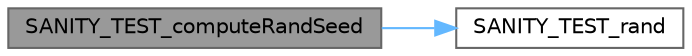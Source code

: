 digraph "SANITY_TEST_computeRandSeed"
{
 // LATEX_PDF_SIZE
  bgcolor="transparent";
  edge [fontname=Helvetica,fontsize=10,labelfontname=Helvetica,labelfontsize=10];
  node [fontname=Helvetica,fontsize=10,shape=box,height=0.2,width=0.4];
  rankdir="LR";
  Node1 [id="Node000001",label="SANITY_TEST_computeRandSeed",height=0.2,width=0.4,color="gray40", fillcolor="grey60", style="filled", fontcolor="black",tooltip=" "];
  Node1 -> Node2 [id="edge1_Node000001_Node000002",color="steelblue1",style="solid",tooltip=" "];
  Node2 [id="Node000002",label="SANITY_TEST_rand",height=0.2,width=0.4,color="grey40", fillcolor="white", style="filled",URL="$sanity__test_8c.html#a4f680a570203241e585470516c2a5801",tooltip=" "];
}
